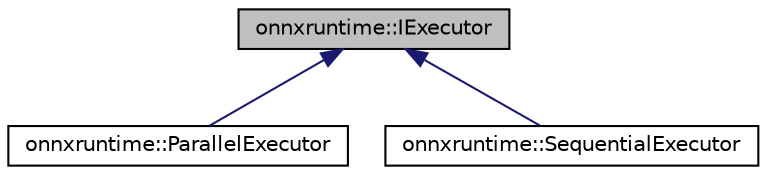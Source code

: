 digraph "onnxruntime::IExecutor"
{
  edge [fontname="Helvetica",fontsize="10",labelfontname="Helvetica",labelfontsize="10"];
  node [fontname="Helvetica",fontsize="10",shape=record];
  Node0 [label="onnxruntime::IExecutor",height=0.2,width=0.4,color="black", fillcolor="grey75", style="filled", fontcolor="black"];
  Node0 -> Node1 [dir="back",color="midnightblue",fontsize="10",style="solid",fontname="Helvetica"];
  Node1 [label="onnxruntime::ParallelExecutor",height=0.2,width=0.4,color="black", fillcolor="white", style="filled",URL="$classonnxruntime_1_1ParallelExecutor.html"];
  Node0 -> Node2 [dir="back",color="midnightblue",fontsize="10",style="solid",fontname="Helvetica"];
  Node2 [label="onnxruntime::SequentialExecutor",height=0.2,width=0.4,color="black", fillcolor="white", style="filled",URL="$classonnxruntime_1_1SequentialExecutor.html"];
}
